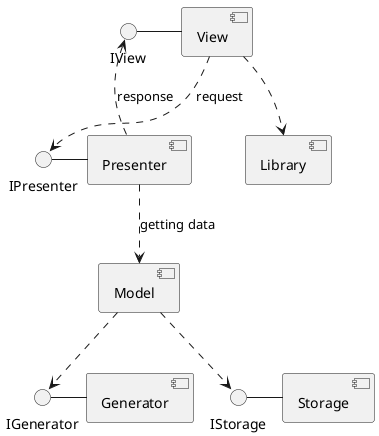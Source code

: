 @startuml
    interface "IView"
    interface "IPresenter"
    interface "IGenerator"
    interface "IStorage"

    component [View]
    component [Presenter]
    component [Model]
    component [Storage]
    component [Generator]
    component [Library]

    IView - View
    IPresenter - Presenter
    IGenerator - Generator
    IStorage - Storage
    
    Presenter ..> IView : response   
    Presenter ..> Model : "getting data"
    Model ..> IStorage
    Model ..> IGenerator
    View ..> Library
    View ..> IPresenter : request

@enduml

